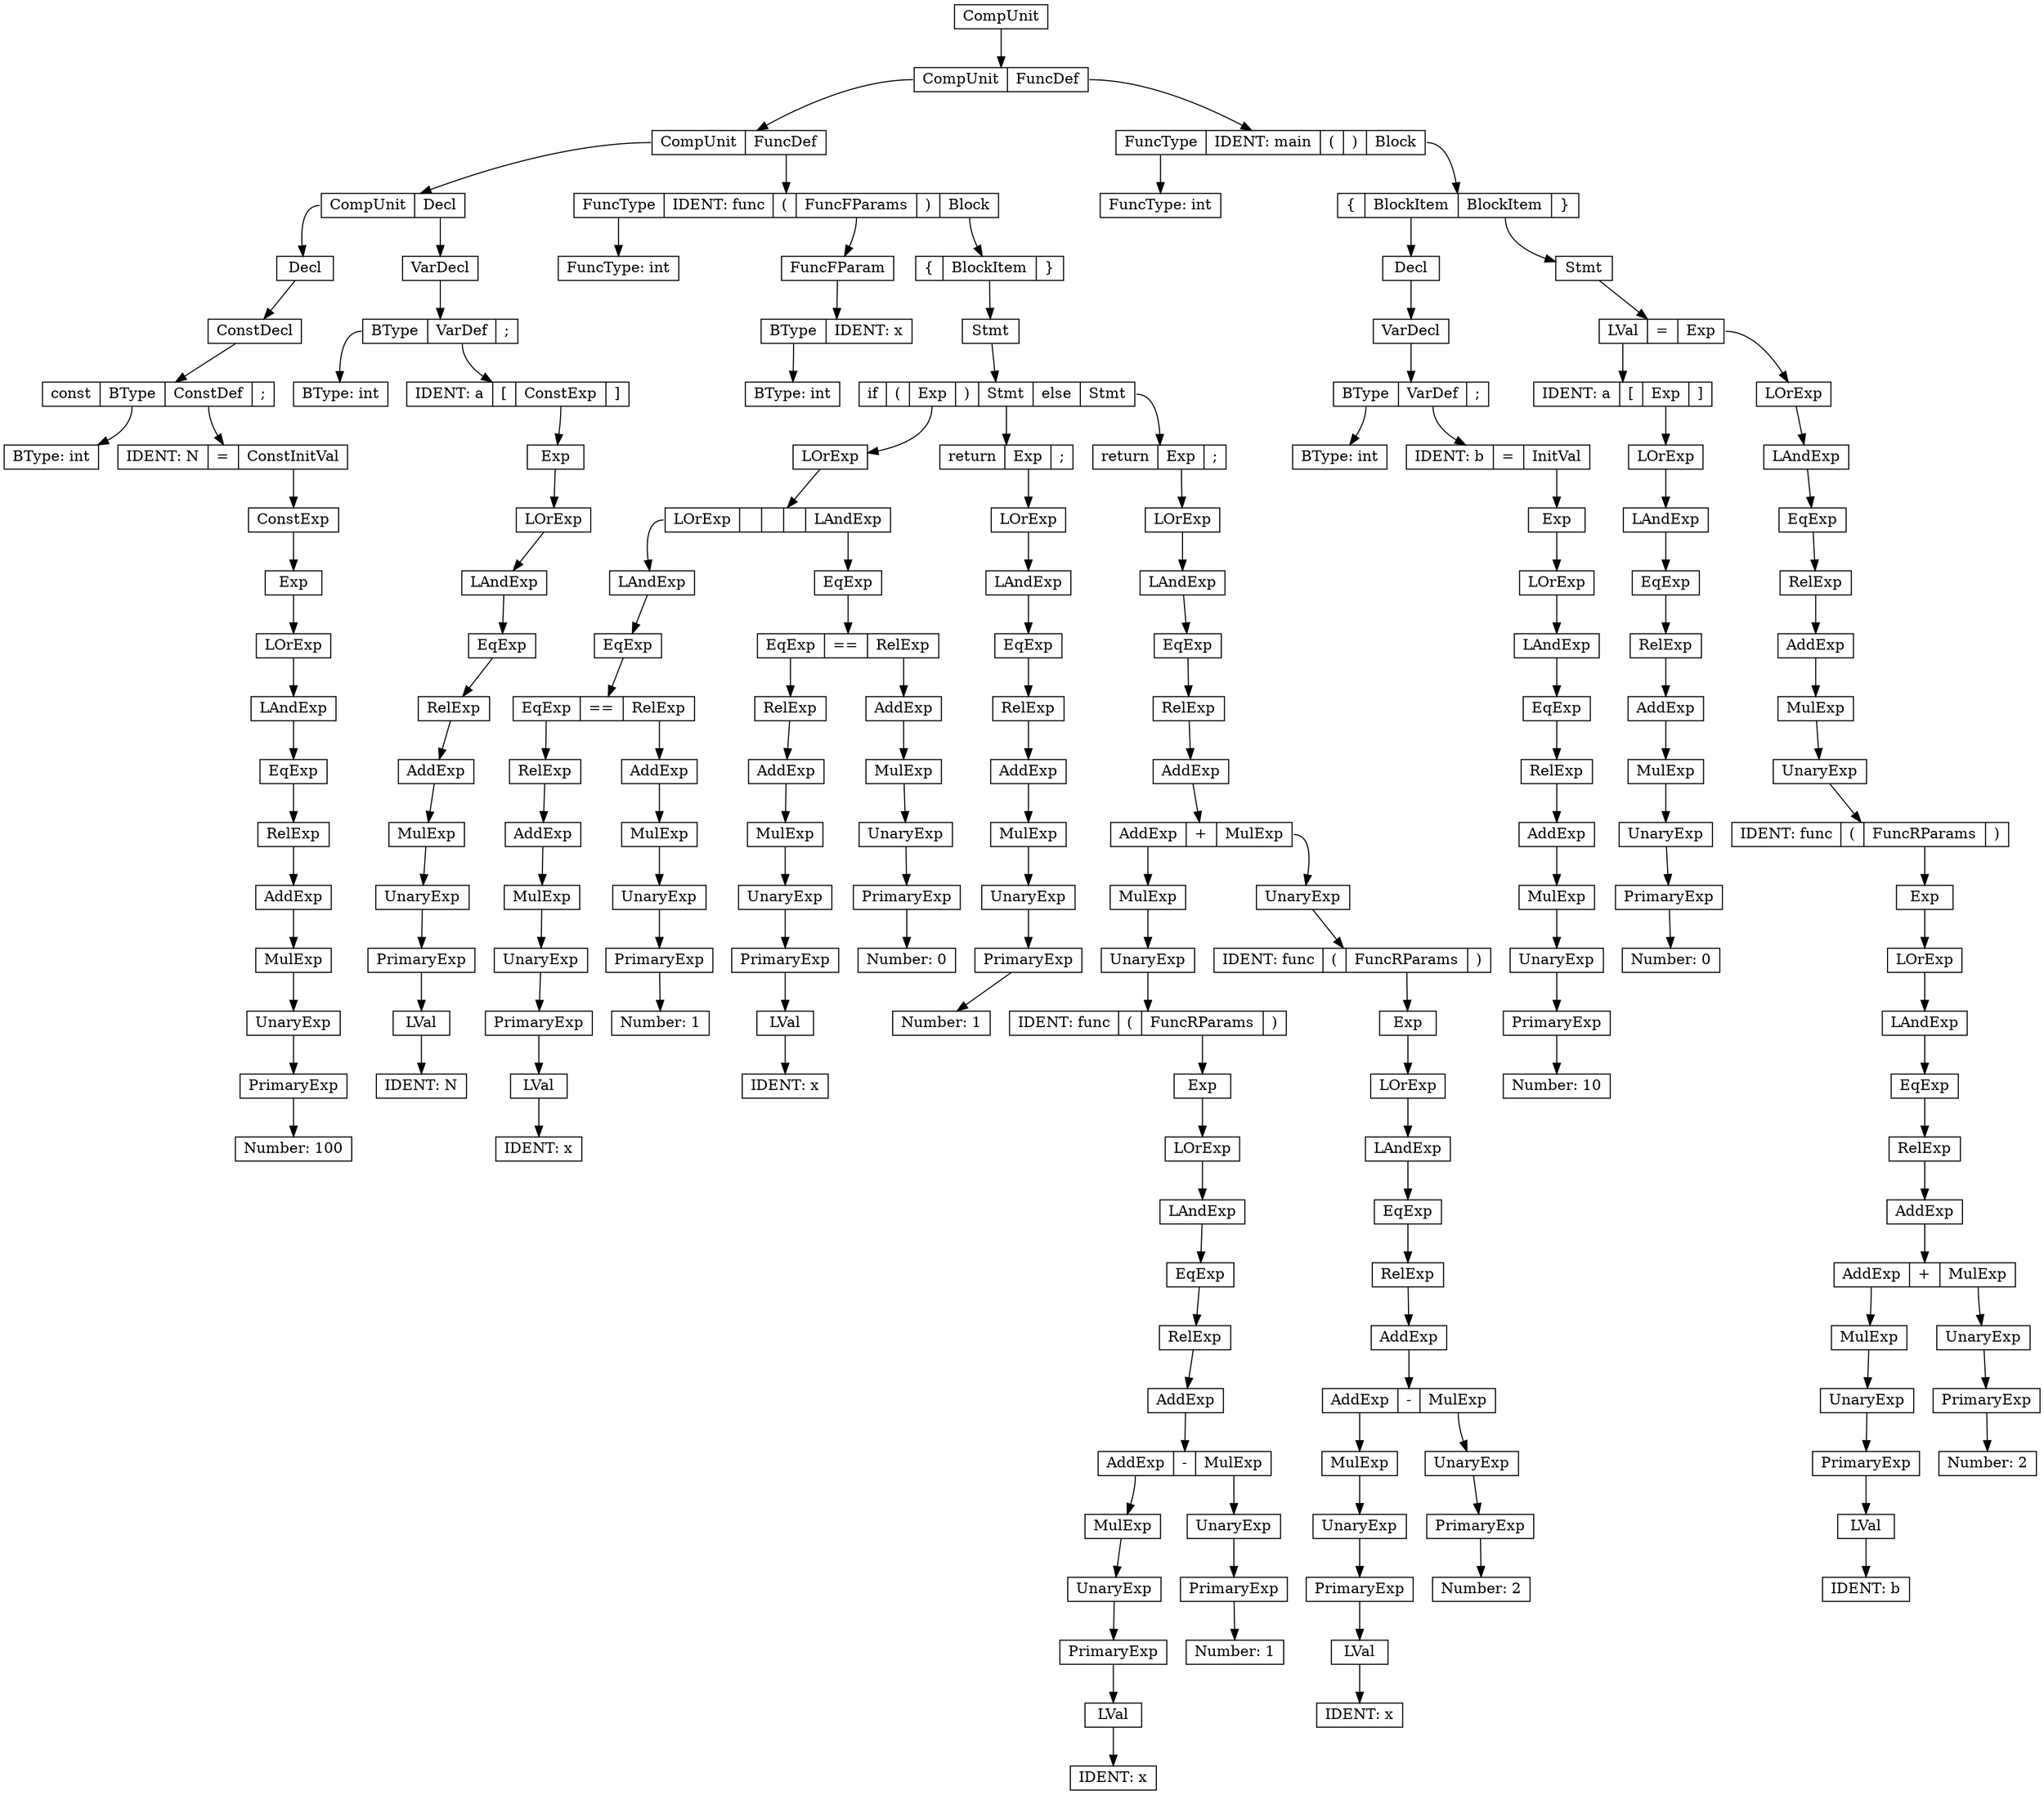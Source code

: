 digraph G {
node [shape = record,height=.1]
node0[label = "<f0> CompUnit"];
"node0":f0 ->"Node_24889200";
Node_24889200[label="<f0> CompUnit | <f1> FuncDef"];
Node_24887104[label="<f0> CompUnit | <f1> FuncDef"];
Node_24882112[label="<f0> CompUnit | <f1> Decl"];
Node_24880992[label="<f0> Decl"];
Node_24880928[label="<f0> ConstDecl"];
Node_24880032[label="<f0> const | <f1> BType | <f2> ConstDef | <f3> ;"];
Node_24879984 [label="BType: int"];
"Node_24880032":f1 ->"Node_24879984";
Node_24880848[label="<f0> IDENT: N | <f1> = | <f2> ConstInitVal"];
Node_24880784[label="<f0> ConstExp"];
Node_24880752[label="<f0> Exp"];
Node_24880720[label="<f0> LOrExp"];
Node_24880640[label="<f0> LAndExp"];
Node_24880560[label="<f0> EqExp"];
Node_24880480[label="<f0> RelExp"];
Node_24880400[label="<f0> AddExp"];
Node_24880320[label="<f0> MulExp"];
Node_24880240[label="<f0> UnaryExp"];
Node_24880128[label="<f0> PrimaryExp"];
Node_24880080[label="<f0> Number: 100"];
"Node_24880128":f0 ->"Node_24880080";
"Node_24880240":f0 ->"Node_24880128";
"Node_24880320":f0 ->"Node_24880240";
"Node_24880400":f0 ->"Node_24880320";
"Node_24880480":f0 ->"Node_24880400";
"Node_24880560":f0 ->"Node_24880480";
"Node_24880640":f0 ->"Node_24880560";
"Node_24880720":f0 ->"Node_24880640";
"Node_24880752":f0 ->"Node_24880720";
"Node_24880784":f0 ->"Node_24880752";
"Node_24880848":f2 ->"Node_24880784";
"Node_24880032":f2 ->"Node_24880848";
"Node_24880928":f0 ->"Node_24880032";
"Node_24880992":f0 ->"Node_24880928";
"Node_24882112":f0 ->"Node_24880992";
Node_24881920[label="<f0> VarDecl"];
Node_24881040[label="<f0> BType | <f1> VarDef | <f3> ;"];
Node_24881136 [label="BType: int"];
"Node_24881040":f0 ->"Node_24881136";
Node_24881952[label="<f0> IDENT: a | <f1> [ | <f2> ConstExp | <f3> ]"];
Node_24881888[label="<f0> Exp"];
Node_24881856[label="<f0> LOrExp"];
Node_24881776[label="<f0> LAndExp"];
Node_24881696[label="<f0> EqExp"];
Node_24881616[label="<f0> RelExp"];
Node_24881536[label="<f0> AddExp"];
Node_24881456[label="<f0> MulExp"];
Node_24881376[label="<f0> UnaryExp"];
Node_24881264[label="<f0> PrimaryExp"];
Node_24881088[label="<f0> LVal"];
Node_24881184[label="<f0> IDENT: N"];
"Node_24881088":f0 ->"Node_24881184";
"Node_24881264":f0 ->"Node_24881088";
"Node_24881376":f0 ->"Node_24881264";
"Node_24881456":f0 ->"Node_24881376";
"Node_24881536":f0 ->"Node_24881456";
"Node_24881616":f0 ->"Node_24881536";
"Node_24881696":f0 ->"Node_24881616";
"Node_24881776":f0 ->"Node_24881696";
"Node_24881856":f0 ->"Node_24881776";
"Node_24881888":f0 ->"Node_24881856";
"Node_24881952":f2 ->"Node_24881888";
"Node_24881040":f1 ->"Node_24881952";
"Node_24881920":f0 ->"Node_24881040";
"Node_24882112":f1 ->"Node_24881920";
"Node_24887104":f0 ->"Node_24882112";
Node_24889120[label="<f0> FuncType | <f1> IDENT: func | <f2> ( | <f3> FuncFParams | <f4> ) | <f5> Block"];
Node_24882208 [label="FuncType: int"];
"Node_24889120":f0 ->"Node_24882208";
Node_24882160[label="<f0> FuncFParam"];
Node_24882352[label="<f0> BType | <f1> IDENT: x"];
Node_24882256 [label="BType: int"];
"Node_24882352":f0 ->"Node_24882256";
"Node_24882160":f0 ->"Node_24882352";
"Node_24889120":f3 ->"Node_24882160";
Node_24883728[label="<f0> \{ | <f1> BlockItem | <f2> \}"];
Node_24889024[label="<f0> Stmt"];
Node_24888960[label="<f0> if | <f1> ( | <f2> Exp | <f3> ) | <f4> Stmt | <f5> else | <f6> Stmt"];
Node_24884928[label="<f0> LOrExp"];
Node_24884848[label="<f0> LOrExp | <f1> || | <f2> LAndExp"];
Node_24883648[label="<f0> LAndExp"];
Node_24883568[label="<f0> EqExp"];
Node_24883488[label="<f0> EqExp | <f1> == | <f2> RelExp"];
Node_24882960[label="<f0> RelExp"];
Node_24882880[label="<f0> AddExp"];
Node_24882800[label="<f0> MulExp"];
Node_24882720[label="<f0> UnaryExp"];
Node_24882608[label="<f0> PrimaryExp"];
Node_24882304[label="<f0> LVal"];
Node_24882528[label="<f0> IDENT: x"];
"Node_24882304":f0 ->"Node_24882528";
"Node_24882608":f0 ->"Node_24882304";
"Node_24882720":f0 ->"Node_24882608";
"Node_24882800":f0 ->"Node_24882720";
"Node_24882880":f0 ->"Node_24882800";
"Node_24882960":f0 ->"Node_24882880";
"Node_24883488":f0 ->"Node_24882960";
Node_24883408[label="<f0> AddExp"];
Node_24883328[label="<f0> MulExp"];
Node_24883200[label="<f0> UnaryExp"];
Node_24883088[label="<f0> PrimaryExp"];
Node_24883040[label="<f0> Number: 1"];
"Node_24883088":f0 ->"Node_24883040";
"Node_24883200":f0 ->"Node_24883088";
"Node_24883328":f0 ->"Node_24883200";
"Node_24883408":f0 ->"Node_24883328";
"Node_24883488":f2 ->"Node_24883408";
"Node_24883568":f0 ->"Node_24883488";
"Node_24883648":f0 ->"Node_24883568";
"Node_24884848":f0 ->"Node_24883648";
Node_24884768[label="<f0> EqExp"];
Node_24884688[label="<f0> EqExp | <f1> == | <f2> RelExp"];
Node_24884208[label="<f0> RelExp"];
Node_24884128[label="<f0> AddExp"];
Node_24884048[label="<f0> MulExp"];
Node_24883968[label="<f0> UnaryExp"];
Node_24883856[label="<f0> PrimaryExp"];
Node_24882480[label="<f0> LVal"];
Node_24883776[label="<f0> IDENT: x"];
"Node_24882480":f0 ->"Node_24883776";
"Node_24883856":f0 ->"Node_24882480";
"Node_24883968":f0 ->"Node_24883856";
"Node_24884048":f0 ->"Node_24883968";
"Node_24884128":f0 ->"Node_24884048";
"Node_24884208":f0 ->"Node_24884128";
"Node_24884688":f0 ->"Node_24884208";
Node_24884608[label="<f0> AddExp"];
Node_24884528[label="<f0> MulExp"];
Node_24884448[label="<f0> UnaryExp"];
Node_24884336[label="<f0> PrimaryExp"];
Node_24884288[label="<f0> Number: 0"];
"Node_24884336":f0 ->"Node_24884288";
"Node_24884448":f0 ->"Node_24884336";
"Node_24884528":f0 ->"Node_24884448";
"Node_24884608":f0 ->"Node_24884528";
"Node_24884688":f2 ->"Node_24884608";
"Node_24884768":f0 ->"Node_24884688";
"Node_24884848":f2 ->"Node_24884768";
"Node_24884928":f0 ->"Node_24884848";
"Node_24888960":f2 ->"Node_24884928";
Node_24885584[label="<f0> return | <f1> Exp | <f2> ;"];
Node_24885552[label="<f0> LOrExp"];
Node_24885472[label="<f0> LAndExp"];
Node_24885392[label="<f0> EqExp"];
Node_24885312[label="<f0> RelExp"];
Node_24885232[label="<f0> AddExp"];
Node_24885152[label="<f0> MulExp"];
Node_24885072[label="<f0> UnaryExp"];
Node_24884960[label="<f0> PrimaryExp"];
Node_24883280[label="<f0> Number: 1"];
"Node_24884960":f0 ->"Node_24883280";
"Node_24885072":f0 ->"Node_24884960";
"Node_24885152":f0 ->"Node_24885072";
"Node_24885232":f0 ->"Node_24885152";
"Node_24885312":f0 ->"Node_24885232";
"Node_24885392":f0 ->"Node_24885312";
"Node_24885472":f0 ->"Node_24885392";
"Node_24885552":f0 ->"Node_24885472";
"Node_24885584":f1 ->"Node_24885552";
"Node_24888960":f4 ->"Node_24885584";
Node_24888896[label="<f0> return | <f1> Exp | <f2> ;"];
Node_24888240[label="<f0> LOrExp"];
Node_24888816[label="<f0> LAndExp"];
Node_24888736[label="<f0> EqExp"];
Node_24888656[label="<f0> RelExp"];
Node_24888576[label="<f0> AddExp"];
Node_24888496[label="<f0> AddExp | <f1> + | <f2> MulExp"];
Node_24887024[label="<f0> MulExp"];
Node_24886944[label="<f0> UnaryExp"];
Node_24886832[label="<f0> IDENT: func | <f1> \( | <f2> FuncRParams | <f3> \)"];
Node_24885696[label="<f0> Exp"];
Node_24886736[label="<f0> LOrExp"];
Node_24886656[label="<f0> LAndExp"];
Node_24886576[label="<f0> EqExp"];
Node_24886496[label="<f0> RelExp"];
Node_24886416[label="<f0> AddExp"];
Node_24886336[label="<f0> AddExp | <f1> - | <f2> MulExp"];
Node_24886016[label="<f0> MulExp"];
Node_24885936[label="<f0> UnaryExp"];
Node_24885824[label="<f0> PrimaryExp"];
Node_24885648[label="<f0> LVal"];
Node_24885744[label="<f0> IDENT: x"];
"Node_24885648":f0 ->"Node_24885744";
"Node_24885824":f0 ->"Node_24885648";
"Node_24885936":f0 ->"Node_24885824";
"Node_24886016":f0 ->"Node_24885936";
"Node_24886336":f0 ->"Node_24886016";
Node_24886256[label="<f0> UnaryExp"];
Node_24886144[label="<f0> PrimaryExp"];
Node_24886096[label="<f0> Number: 1"];
"Node_24886144":f0 ->"Node_24886096";
"Node_24886256":f0 ->"Node_24886144";
"Node_24886336":f2 ->"Node_24886256";
"Node_24886416":f0 ->"Node_24886336";
"Node_24886496":f0 ->"Node_24886416";
"Node_24886576":f0 ->"Node_24886496";
"Node_24886656":f0 ->"Node_24886576";
"Node_24886736":f0 ->"Node_24886656";
"Node_24885696":f0 ->"Node_24886736";
"Node_24886832":f2 ->"Node_24885696";
"Node_24886944":f0 ->"Node_24886832";
"Node_24887024":f0 ->"Node_24886944";
"Node_24888496":f0 ->"Node_24887024";
Node_24888416[label="<f0> UnaryExp"];
Node_24888304[label="<f0> IDENT: func | <f1> \( | <f2> FuncRParams | <f3> \)"];
Node_24887200[label="<f0> Exp"];
Node_24886768[label="<f0> LOrExp"];
Node_24888160[label="<f0> LAndExp"];
Node_24888080[label="<f0> EqExp"];
Node_24888000[label="<f0> RelExp"];
Node_24887920[label="<f0> AddExp"];
Node_24887840[label="<f0> AddExp | <f1> - | <f2> MulExp"];
Node_24887520[label="<f0> MulExp"];
Node_24887440[label="<f0> UnaryExp"];
Node_24887328[label="<f0> PrimaryExp"];
Node_24887152[label="<f0> LVal"];
Node_24887248[label="<f0> IDENT: x"];
"Node_24887152":f0 ->"Node_24887248";
"Node_24887328":f0 ->"Node_24887152";
"Node_24887440":f0 ->"Node_24887328";
"Node_24887520":f0 ->"Node_24887440";
"Node_24887840":f0 ->"Node_24887520";
Node_24887760[label="<f0> UnaryExp"];
Node_24887648[label="<f0> PrimaryExp"];
Node_24887600[label="<f0> Number: 2"];
"Node_24887648":f0 ->"Node_24887600";
"Node_24887760":f0 ->"Node_24887648";
"Node_24887840":f2 ->"Node_24887760";
"Node_24887920":f0 ->"Node_24887840";
"Node_24888000":f0 ->"Node_24887920";
"Node_24888080":f0 ->"Node_24888000";
"Node_24888160":f0 ->"Node_24888080";
"Node_24886768":f0 ->"Node_24888160";
"Node_24887200":f0 ->"Node_24886768";
"Node_24888304":f2 ->"Node_24887200";
"Node_24888416":f0 ->"Node_24888304";
"Node_24888496":f2 ->"Node_24888416";
"Node_24888576":f0 ->"Node_24888496";
"Node_24888656":f0 ->"Node_24888576";
"Node_24888736":f0 ->"Node_24888656";
"Node_24888816":f0 ->"Node_24888736";
"Node_24888240":f0 ->"Node_24888816";
"Node_24888896":f1 ->"Node_24888240";
"Node_24888960":f6 ->"Node_24888896";
"Node_24889024":f0 ->"Node_24888960";
"Node_24883728":f1 ->"Node_24889024";
"Node_24889120":f5 ->"Node_24883728";
"Node_24887104":f1 ->"Node_24889120";
"Node_24889200":f0 ->"Node_24887104";
Node_24893120[label="<f0> FuncType | <f1> IDENT: main | <f2> ( | <f3> ) | <f4> Block"];
Node_24889248 [label="FuncType: int"];
"Node_24893120":f0 ->"Node_24889248";
Node_24893024[label="<f0> \{ | <f1> BlockItem | <f2> BlockItem | <f3> \}"];
Node_24890256[label="<f0> Decl"];
Node_24890192[label="<f0> VarDecl"];
Node_24889344[label="<f0> BType | <f1> VarDef | <f3> ;"];
Node_24889296 [label="BType: int"];
"Node_24889344":f0 ->"Node_24889296";
Node_24890096[label="<f0> IDENT: b | <f1> = | <f2> InitVal"];
Node_24890032[label="<f0> Exp"];
Node_24882448[label="<f0> LOrExp"];
Node_24889952[label="<f0> LAndExp"];
Node_24889872[label="<f0> EqExp"];
Node_24889792[label="<f0> RelExp"];
Node_24889712[label="<f0> AddExp"];
Node_24889632[label="<f0> MulExp"];
Node_24889552[label="<f0> UnaryExp"];
Node_24889440[label="<f0> PrimaryExp"];
Node_24889392[label="<f0> Number: 10"];
"Node_24889440":f0 ->"Node_24889392";
"Node_24889552":f0 ->"Node_24889440";
"Node_24889632":f0 ->"Node_24889552";
"Node_24889712":f0 ->"Node_24889632";
"Node_24889792":f0 ->"Node_24889712";
"Node_24889872":f0 ->"Node_24889792";
"Node_24889952":f0 ->"Node_24889872";
"Node_24882448":f0 ->"Node_24889952";
"Node_24890032":f0 ->"Node_24882448";
"Node_24890096":f2 ->"Node_24890032";
"Node_24889344":f1 ->"Node_24890096";
"Node_24890192":f0 ->"Node_24889344";
"Node_24890256":f0 ->"Node_24890192";
"Node_24893024":f1 ->"Node_24890256";
Node_24892992[label="<f0> Stmt"];
Node_24892928[label="<f0> LVal | <f1> = | <f2> Exp"];
Node_24891072[label="<f0> IDENT: a | <f1> \[ | <f2> Exp | <f3> \]"];
Node_24891008[label="<f0> LOrExp"];
Node_24890928[label="<f0> LAndExp"];
Node_24890848[label="<f0> EqExp"];
Node_24890768[label="<f0> RelExp"];
Node_24890688[label="<f0> AddExp"];
Node_24890608[label="<f0> MulExp"];
Node_24890528[label="<f0> UnaryExp"];
Node_24890416[label="<f0> PrimaryExp"];
Node_24890368[label="<f0> Number: 0"];
"Node_24890416":f0 ->"Node_24890368";
"Node_24890528":f0 ->"Node_24890416";
"Node_24890608":f0 ->"Node_24890528";
"Node_24890688":f0 ->"Node_24890608";
"Node_24890768":f0 ->"Node_24890688";
"Node_24890848":f0 ->"Node_24890768";
"Node_24890928":f0 ->"Node_24890848";
"Node_24891008":f0 ->"Node_24890928";
"Node_24891072":f2 ->"Node_24891008";
"Node_24892928":f0 ->"Node_24891072";
Node_24892272[label="<f0> LOrExp"];
Node_24892848[label="<f0> LAndExp"];
Node_24892768[label="<f0> EqExp"];
Node_24892688[label="<f0> RelExp"];
Node_24892608[label="<f0> AddExp"];
Node_24892528[label="<f0> MulExp"];
Node_24892448[label="<f0> UnaryExp"];
Node_24892336[label="<f0> IDENT: func | <f1> \( | <f2> FuncRParams | <f3> \)"];
Node_24891232[label="<f0> Exp"];
Node_24891040[label="<f0> LOrExp"];
Node_24892192[label="<f0> LAndExp"];
Node_24892112[label="<f0> EqExp"];
Node_24892032[label="<f0> RelExp"];
Node_24891952[label="<f0> AddExp"];
Node_24891872[label="<f0> AddExp | <f1> + | <f2> MulExp"];
Node_24891552[label="<f0> MulExp"];
Node_24891472[label="<f0> UnaryExp"];
Node_24891360[label="<f0> PrimaryExp"];
Node_24891184[label="<f0> LVal"];
Node_24891280[label="<f0> IDENT: b"];
"Node_24891184":f0 ->"Node_24891280";
"Node_24891360":f0 ->"Node_24891184";
"Node_24891472":f0 ->"Node_24891360";
"Node_24891552":f0 ->"Node_24891472";
"Node_24891872":f0 ->"Node_24891552";
Node_24891792[label="<f0> UnaryExp"];
Node_24891680[label="<f0> PrimaryExp"];
Node_24891632[label="<f0> Number: 2"];
"Node_24891680":f0 ->"Node_24891632";
"Node_24891792":f0 ->"Node_24891680";
"Node_24891872":f2 ->"Node_24891792";
"Node_24891952":f0 ->"Node_24891872";
"Node_24892032":f0 ->"Node_24891952";
"Node_24892112":f0 ->"Node_24892032";
"Node_24892192":f0 ->"Node_24892112";
"Node_24891040":f0 ->"Node_24892192";
"Node_24891232":f0 ->"Node_24891040";
"Node_24892336":f2 ->"Node_24891232";
"Node_24892448":f0 ->"Node_24892336";
"Node_24892528":f0 ->"Node_24892448";
"Node_24892608":f0 ->"Node_24892528";
"Node_24892688":f0 ->"Node_24892608";
"Node_24892768":f0 ->"Node_24892688";
"Node_24892848":f0 ->"Node_24892768";
"Node_24892272":f0 ->"Node_24892848";
"Node_24892928":f2 ->"Node_24892272";
"Node_24892992":f0 ->"Node_24892928";
"Node_24893024":f2 ->"Node_24892992";
"Node_24893120":f4 ->"Node_24893024";
"Node_24889200":f1 ->"Node_24893120";
}
